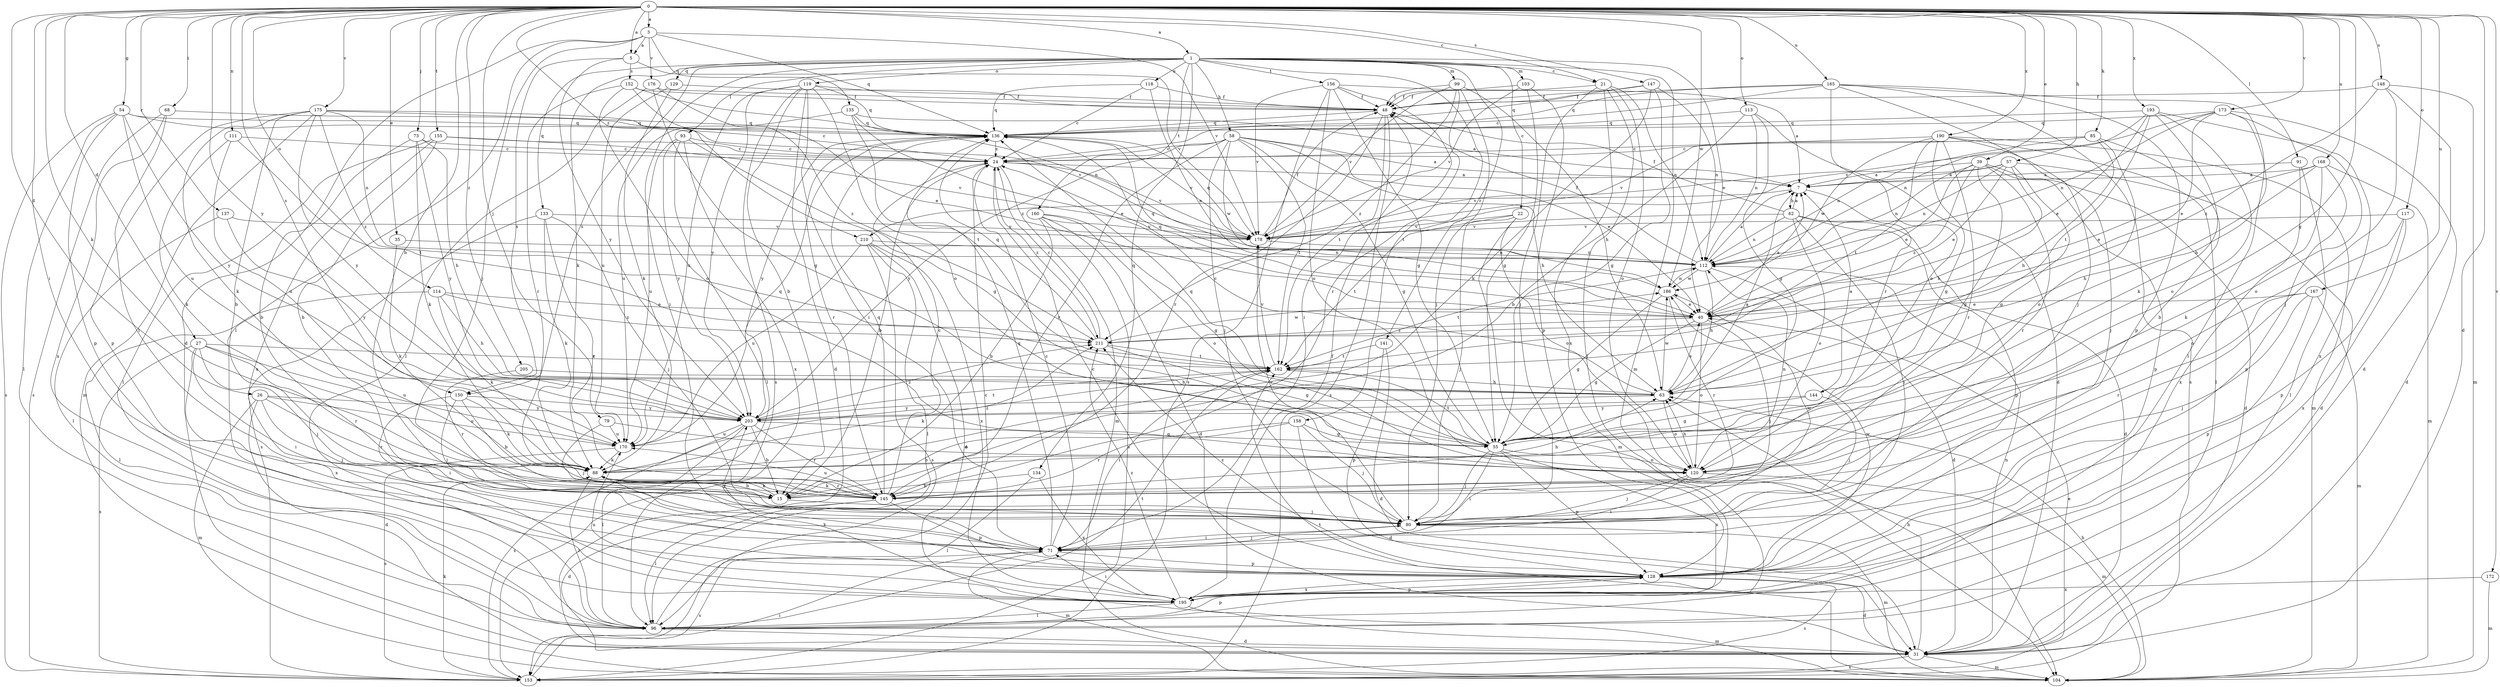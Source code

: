 strict digraph  {
0;
1;
3;
5;
7;
15;
21;
22;
24;
26;
27;
31;
35;
39;
40;
48;
54;
55;
57;
58;
62;
63;
68;
71;
73;
79;
80;
85;
88;
91;
93;
96;
99;
103;
104;
111;
112;
113;
114;
117;
118;
119;
120;
128;
129;
133;
134;
135;
136;
137;
141;
144;
145;
147;
148;
150;
152;
153;
155;
156;
158;
160;
162;
165;
167;
168;
170;
172;
173;
175;
176;
178;
186;
190;
193;
195;
203;
205;
210;
211;
0 -> 1  [label=a];
0 -> 3  [label=a];
0 -> 5  [label=a];
0 -> 15  [label=b];
0 -> 21  [label=c];
0 -> 26  [label=d];
0 -> 27  [label=d];
0 -> 31  [label=d];
0 -> 35  [label=e];
0 -> 39  [label=e];
0 -> 54  [label=g];
0 -> 55  [label=g];
0 -> 57  [label=h];
0 -> 68  [label=i];
0 -> 71  [label=i];
0 -> 73  [label=j];
0 -> 79  [label=j];
0 -> 85  [label=k];
0 -> 88  [label=k];
0 -> 91  [label=l];
0 -> 111  [label=n];
0 -> 113  [label=o];
0 -> 114  [label=o];
0 -> 117  [label=o];
0 -> 137  [label=r];
0 -> 147  [label=s];
0 -> 148  [label=s];
0 -> 150  [label=s];
0 -> 155  [label=t];
0 -> 165  [label=u];
0 -> 167  [label=u];
0 -> 168  [label=u];
0 -> 172  [label=v];
0 -> 173  [label=v];
0 -> 175  [label=v];
0 -> 186  [label=w];
0 -> 190  [label=x];
0 -> 193  [label=x];
0 -> 203  [label=y];
0 -> 205  [label=z];
0 -> 210  [label=z];
1 -> 21  [label=c];
1 -> 22  [label=c];
1 -> 40  [label=e];
1 -> 58  [label=h];
1 -> 71  [label=i];
1 -> 88  [label=k];
1 -> 93  [label=l];
1 -> 99  [label=m];
1 -> 103  [label=m];
1 -> 104  [label=m];
1 -> 118  [label=o];
1 -> 119  [label=o];
1 -> 129  [label=q];
1 -> 133  [label=q];
1 -> 134  [label=q];
1 -> 141  [label=r];
1 -> 150  [label=s];
1 -> 156  [label=t];
1 -> 158  [label=t];
1 -> 160  [label=t];
3 -> 5  [label=a];
3 -> 31  [label=d];
3 -> 80  [label=j];
3 -> 96  [label=l];
3 -> 135  [label=q];
3 -> 136  [label=q];
3 -> 176  [label=v];
3 -> 178  [label=v];
5 -> 150  [label=s];
5 -> 152  [label=s];
5 -> 178  [label=v];
5 -> 203  [label=y];
7 -> 62  [label=h];
7 -> 144  [label=r];
7 -> 210  [label=z];
15 -> 80  [label=j];
15 -> 88  [label=k];
21 -> 48  [label=f];
21 -> 80  [label=j];
21 -> 96  [label=l];
21 -> 112  [label=n];
21 -> 120  [label=o];
21 -> 195  [label=x];
22 -> 80  [label=j];
22 -> 104  [label=m];
22 -> 120  [label=o];
22 -> 162  [label=t];
22 -> 178  [label=v];
24 -> 7  [label=a];
24 -> 15  [label=b];
24 -> 104  [label=m];
24 -> 178  [label=v];
24 -> 211  [label=z];
26 -> 31  [label=d];
26 -> 80  [label=j];
26 -> 104  [label=m];
26 -> 145  [label=r];
26 -> 170  [label=u];
26 -> 203  [label=y];
27 -> 71  [label=i];
27 -> 80  [label=j];
27 -> 145  [label=r];
27 -> 153  [label=s];
27 -> 162  [label=t];
27 -> 170  [label=u];
27 -> 195  [label=x];
31 -> 63  [label=h];
31 -> 104  [label=m];
31 -> 112  [label=n];
31 -> 153  [label=s];
35 -> 88  [label=k];
35 -> 112  [label=n];
39 -> 7  [label=a];
39 -> 31  [label=d];
39 -> 40  [label=e];
39 -> 55  [label=g];
39 -> 112  [label=n];
39 -> 128  [label=p];
39 -> 145  [label=r];
39 -> 211  [label=z];
40 -> 7  [label=a];
40 -> 55  [label=g];
40 -> 80  [label=j];
40 -> 120  [label=o];
40 -> 136  [label=q];
40 -> 211  [label=z];
48 -> 136  [label=q];
48 -> 145  [label=r];
48 -> 153  [label=s];
48 -> 162  [label=t];
54 -> 24  [label=c];
54 -> 96  [label=l];
54 -> 128  [label=p];
54 -> 136  [label=q];
54 -> 153  [label=s];
54 -> 170  [label=u];
54 -> 203  [label=y];
55 -> 71  [label=i];
55 -> 80  [label=j];
55 -> 120  [label=o];
55 -> 128  [label=p];
55 -> 136  [label=q];
55 -> 162  [label=t];
55 -> 195  [label=x];
57 -> 7  [label=a];
57 -> 31  [label=d];
57 -> 40  [label=e];
57 -> 55  [label=g];
57 -> 63  [label=h];
57 -> 112  [label=n];
57 -> 178  [label=v];
58 -> 7  [label=a];
58 -> 24  [label=c];
58 -> 40  [label=e];
58 -> 55  [label=g];
58 -> 63  [label=h];
58 -> 80  [label=j];
58 -> 145  [label=r];
58 -> 162  [label=t];
58 -> 186  [label=w];
58 -> 203  [label=y];
62 -> 7  [label=a];
62 -> 31  [label=d];
62 -> 48  [label=f];
62 -> 71  [label=i];
62 -> 112  [label=n];
62 -> 120  [label=o];
62 -> 128  [label=p];
62 -> 178  [label=v];
63 -> 24  [label=c];
63 -> 40  [label=e];
63 -> 120  [label=o];
63 -> 186  [label=w];
63 -> 203  [label=y];
68 -> 71  [label=i];
68 -> 136  [label=q];
68 -> 153  [label=s];
68 -> 195  [label=x];
71 -> 24  [label=c];
71 -> 80  [label=j];
71 -> 104  [label=m];
71 -> 128  [label=p];
71 -> 136  [label=q];
71 -> 153  [label=s];
71 -> 203  [label=y];
73 -> 15  [label=b];
73 -> 24  [label=c];
73 -> 63  [label=h];
73 -> 88  [label=k];
73 -> 203  [label=y];
79 -> 80  [label=j];
79 -> 120  [label=o];
79 -> 170  [label=u];
80 -> 71  [label=i];
80 -> 104  [label=m];
80 -> 178  [label=v];
80 -> 186  [label=w];
85 -> 15  [label=b];
85 -> 24  [label=c];
85 -> 63  [label=h];
85 -> 112  [label=n];
85 -> 120  [label=o];
85 -> 178  [label=v];
88 -> 15  [label=b];
88 -> 96  [label=l];
88 -> 145  [label=r];
88 -> 211  [label=z];
91 -> 7  [label=a];
91 -> 96  [label=l];
91 -> 195  [label=x];
93 -> 24  [label=c];
93 -> 55  [label=g];
93 -> 96  [label=l];
93 -> 170  [label=u];
93 -> 195  [label=x];
93 -> 203  [label=y];
96 -> 24  [label=c];
96 -> 31  [label=d];
96 -> 128  [label=p];
96 -> 162  [label=t];
99 -> 48  [label=f];
99 -> 63  [label=h];
99 -> 80  [label=j];
99 -> 145  [label=r];
99 -> 178  [label=v];
99 -> 211  [label=z];
103 -> 48  [label=f];
103 -> 55  [label=g];
103 -> 128  [label=p];
103 -> 178  [label=v];
104 -> 63  [label=h];
104 -> 162  [label=t];
111 -> 24  [label=c];
111 -> 88  [label=k];
111 -> 162  [label=t];
111 -> 170  [label=u];
112 -> 7  [label=a];
112 -> 31  [label=d];
112 -> 48  [label=f];
112 -> 63  [label=h];
112 -> 162  [label=t];
112 -> 186  [label=w];
113 -> 15  [label=b];
113 -> 31  [label=d];
113 -> 55  [label=g];
113 -> 112  [label=n];
113 -> 136  [label=q];
114 -> 40  [label=e];
114 -> 63  [label=h];
114 -> 88  [label=k];
114 -> 96  [label=l];
114 -> 211  [label=z];
117 -> 120  [label=o];
117 -> 128  [label=p];
117 -> 178  [label=v];
117 -> 195  [label=x];
118 -> 24  [label=c];
118 -> 40  [label=e];
118 -> 48  [label=f];
118 -> 136  [label=q];
119 -> 15  [label=b];
119 -> 31  [label=d];
119 -> 48  [label=f];
119 -> 71  [label=i];
119 -> 120  [label=o];
119 -> 136  [label=q];
119 -> 153  [label=s];
119 -> 170  [label=u];
119 -> 203  [label=y];
120 -> 63  [label=h];
120 -> 71  [label=i];
120 -> 80  [label=j];
120 -> 104  [label=m];
120 -> 112  [label=n];
128 -> 24  [label=c];
128 -> 31  [label=d];
128 -> 88  [label=k];
128 -> 153  [label=s];
128 -> 186  [label=w];
128 -> 195  [label=x];
128 -> 211  [label=z];
129 -> 48  [label=f];
129 -> 88  [label=k];
129 -> 170  [label=u];
133 -> 80  [label=j];
133 -> 88  [label=k];
133 -> 145  [label=r];
133 -> 153  [label=s];
133 -> 178  [label=v];
134 -> 15  [label=b];
134 -> 96  [label=l];
134 -> 195  [label=x];
135 -> 7  [label=a];
135 -> 40  [label=e];
135 -> 136  [label=q];
135 -> 162  [label=t];
135 -> 170  [label=u];
136 -> 24  [label=c];
136 -> 145  [label=r];
136 -> 178  [label=v];
136 -> 203  [label=y];
137 -> 96  [label=l];
137 -> 178  [label=v];
137 -> 203  [label=y];
141 -> 31  [label=d];
141 -> 128  [label=p];
141 -> 162  [label=t];
144 -> 7  [label=a];
144 -> 55  [label=g];
144 -> 80  [label=j];
144 -> 203  [label=y];
145 -> 24  [label=c];
145 -> 31  [label=d];
145 -> 63  [label=h];
145 -> 88  [label=k];
145 -> 96  [label=l];
145 -> 128  [label=p];
145 -> 136  [label=q];
145 -> 170  [label=u];
147 -> 48  [label=f];
147 -> 55  [label=g];
147 -> 88  [label=k];
147 -> 112  [label=n];
147 -> 136  [label=q];
148 -> 31  [label=d];
148 -> 48  [label=f];
148 -> 80  [label=j];
148 -> 104  [label=m];
148 -> 211  [label=z];
150 -> 15  [label=b];
150 -> 71  [label=i];
150 -> 80  [label=j];
150 -> 88  [label=k];
150 -> 203  [label=y];
152 -> 40  [label=e];
152 -> 48  [label=f];
152 -> 112  [label=n];
152 -> 120  [label=o];
152 -> 145  [label=r];
153 -> 40  [label=e];
153 -> 71  [label=i];
153 -> 88  [label=k];
155 -> 15  [label=b];
155 -> 24  [label=c];
155 -> 96  [label=l];
155 -> 178  [label=v];
155 -> 195  [label=x];
156 -> 7  [label=a];
156 -> 48  [label=f];
156 -> 55  [label=g];
156 -> 71  [label=i];
156 -> 120  [label=o];
156 -> 153  [label=s];
156 -> 178  [label=v];
158 -> 15  [label=b];
158 -> 31  [label=d];
158 -> 55  [label=g];
158 -> 80  [label=j];
158 -> 145  [label=r];
160 -> 15  [label=b];
160 -> 31  [label=d];
160 -> 55  [label=g];
160 -> 120  [label=o];
160 -> 153  [label=s];
160 -> 178  [label=v];
162 -> 63  [label=h];
162 -> 71  [label=i];
162 -> 88  [label=k];
162 -> 178  [label=v];
165 -> 24  [label=c];
165 -> 48  [label=f];
165 -> 80  [label=j];
165 -> 96  [label=l];
165 -> 120  [label=o];
165 -> 128  [label=p];
165 -> 136  [label=q];
165 -> 153  [label=s];
167 -> 40  [label=e];
167 -> 80  [label=j];
167 -> 104  [label=m];
167 -> 128  [label=p];
167 -> 145  [label=r];
168 -> 7  [label=a];
168 -> 40  [label=e];
168 -> 63  [label=h];
168 -> 88  [label=k];
168 -> 104  [label=m];
168 -> 128  [label=p];
170 -> 88  [label=k];
170 -> 136  [label=q];
170 -> 153  [label=s];
172 -> 104  [label=m];
172 -> 195  [label=x];
173 -> 31  [label=d];
173 -> 40  [label=e];
173 -> 63  [label=h];
173 -> 112  [label=n];
173 -> 120  [label=o];
173 -> 136  [label=q];
173 -> 178  [label=v];
175 -> 15  [label=b];
175 -> 88  [label=k];
175 -> 104  [label=m];
175 -> 112  [label=n];
175 -> 128  [label=p];
175 -> 136  [label=q];
175 -> 178  [label=v];
175 -> 203  [label=y];
175 -> 211  [label=z];
176 -> 48  [label=f];
176 -> 55  [label=g];
176 -> 96  [label=l];
176 -> 211  [label=z];
178 -> 48  [label=f];
178 -> 112  [label=n];
178 -> 136  [label=q];
186 -> 40  [label=e];
186 -> 55  [label=g];
186 -> 112  [label=n];
186 -> 136  [label=q];
186 -> 145  [label=r];
190 -> 24  [label=c];
190 -> 55  [label=g];
190 -> 80  [label=j];
190 -> 96  [label=l];
190 -> 104  [label=m];
190 -> 145  [label=r];
190 -> 162  [label=t];
190 -> 186  [label=w];
193 -> 40  [label=e];
193 -> 88  [label=k];
193 -> 112  [label=n];
193 -> 120  [label=o];
193 -> 136  [label=q];
193 -> 162  [label=t];
193 -> 195  [label=x];
195 -> 48  [label=f];
195 -> 71  [label=i];
195 -> 96  [label=l];
195 -> 104  [label=m];
195 -> 128  [label=p];
195 -> 170  [label=u];
195 -> 211  [label=z];
203 -> 7  [label=a];
203 -> 15  [label=b];
203 -> 55  [label=g];
203 -> 96  [label=l];
203 -> 145  [label=r];
203 -> 153  [label=s];
203 -> 162  [label=t];
203 -> 170  [label=u];
203 -> 211  [label=z];
205 -> 63  [label=h];
205 -> 145  [label=r];
210 -> 31  [label=d];
210 -> 96  [label=l];
210 -> 112  [label=n];
210 -> 153  [label=s];
210 -> 170  [label=u];
210 -> 195  [label=x];
211 -> 24  [label=c];
211 -> 55  [label=g];
211 -> 136  [label=q];
211 -> 162  [label=t];
211 -> 186  [label=w];
}
